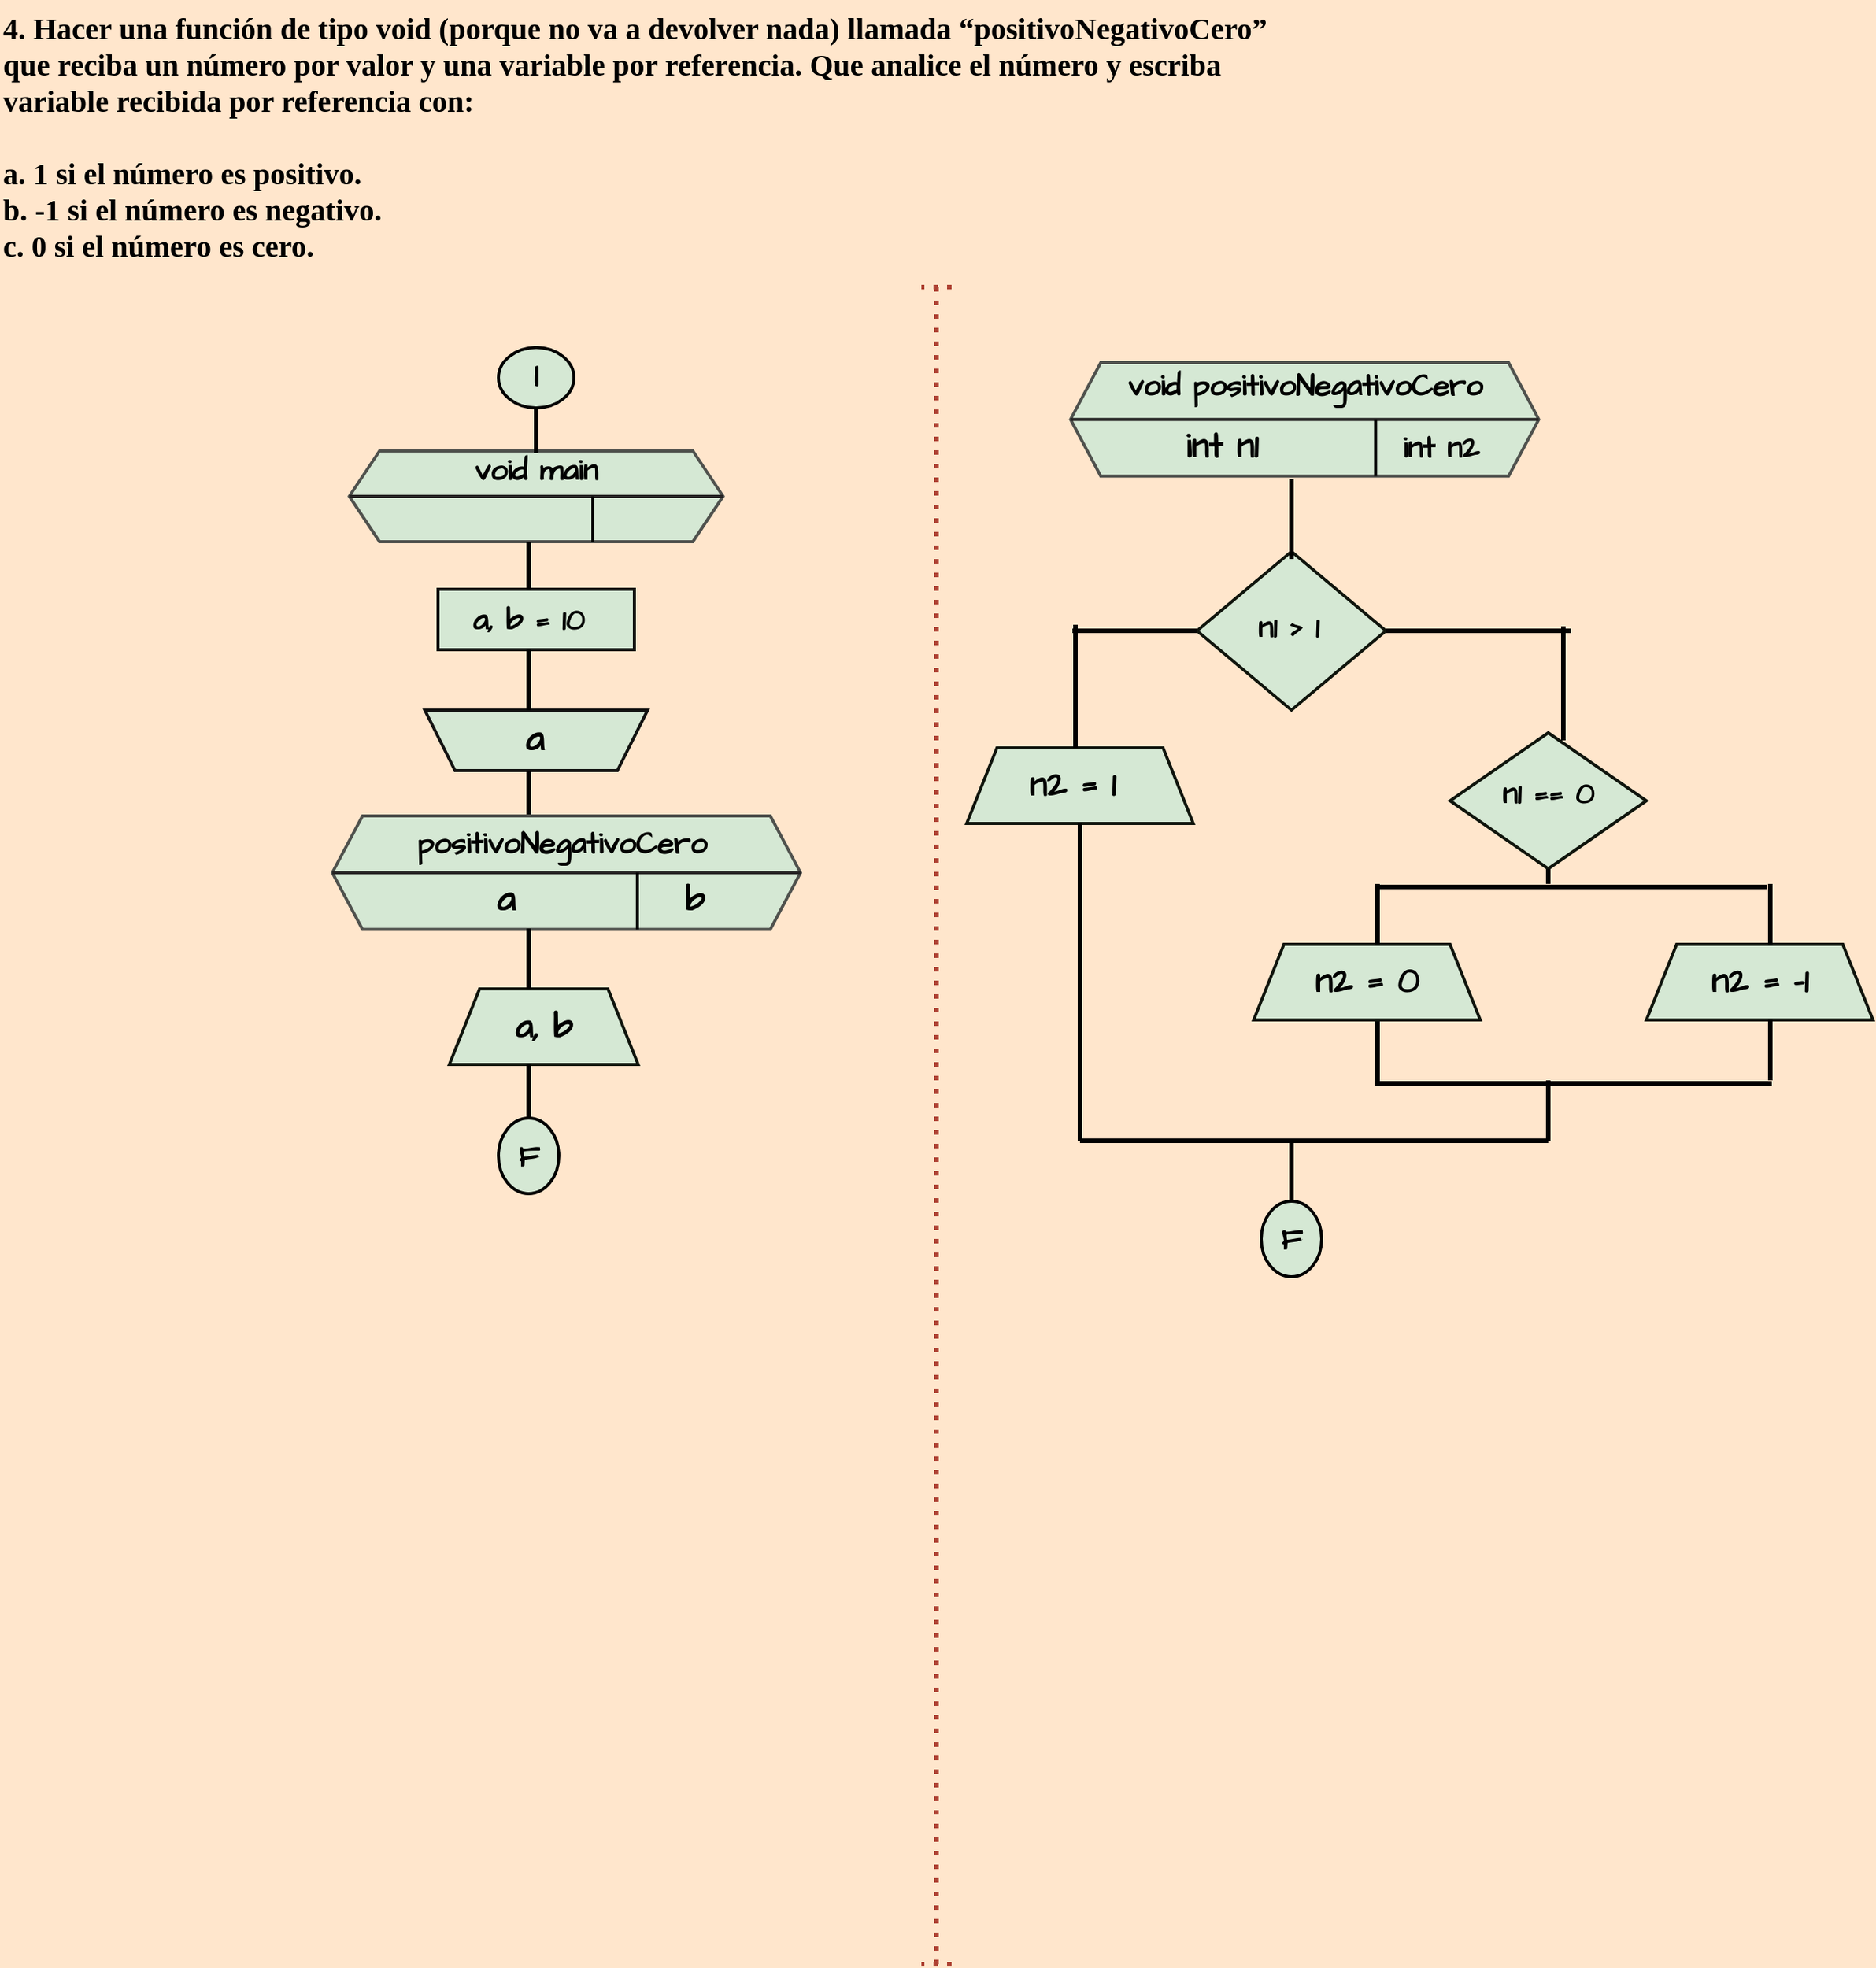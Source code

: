 <mxfile version="23.0.2" type="device">
  <diagram name="Página-1" id="hTAZJod6gD0zeuS_47gb">
    <mxGraphModel dx="2231" dy="814" grid="1" gridSize="10" guides="1" tooltips="1" connect="1" arrows="1" fold="1" page="1" pageScale="1" pageWidth="827" pageHeight="1169" background="#FFE6CC" math="0" shadow="0">
      <root>
        <mxCell id="0" />
        <mxCell id="1" parent="0" />
        <mxCell id="Xx0PAyjNFP5IWGpz7QTX-1" value="4. Hacer una función de tipo void (porque no va a devolver nada) llamada “positivoNegativoCero” &#xa;que reciba un número por valor y una variable por referencia. Que analice el número y escriba &#xa;variable recibida por referencia con:&#xa;&#xa;a. 1 si el número es positivo.&#xa;b. -1 si el número es negativo.&#xa;c. 0 si el número es cero." style="text;whiteSpace=wrap;html=1;fontSize=20;fontFamily=Comic Sans MS;fontStyle=1;fontColor=#000000;" parent="1" vertex="1">
          <mxGeometry x="-20" y="20" width="970" height="190" as="geometry" />
        </mxCell>
        <mxCell id="aS_hNzy2sCoI3CQcylic-1" value="" style="shape=crossbar;whiteSpace=wrap;html=1;rounded=1;direction=south;hachureGap=4;fontFamily=Architects Daughter;fontSource=https%3A%2F%2Ffonts.googleapis.com%2Fcss%3Ffamily%3DArchitects%2BDaughter;fontSize=20;dashed=1;dashPattern=1 2;strokeColor=#ae4132;strokeWidth=3;fillColor=#fad9d5;" parent="1" vertex="1">
          <mxGeometry x="590" y="210" width="20" height="1110" as="geometry" />
        </mxCell>
        <mxCell id="KDF5BMpV5rd6oGr7RErc-156" value="" style="group;aspect=fixed;" vertex="1" connectable="0" parent="1">
          <mxGeometry x="200" y="250" width="310" height="560" as="geometry" />
        </mxCell>
        <mxCell id="KDF5BMpV5rd6oGr7RErc-9" value="" style="strokeWidth=2;html=1;shape=mxgraph.flowchart.start_2;whiteSpace=wrap;rounded=0;labelBackgroundColor=none;strokeColor=#000000;align=center;verticalAlign=middle;fontFamily=Helvetica;fontSize=12;fontColor=default;fillColor=#d5e8d4;" vertex="1" parent="KDF5BMpV5rd6oGr7RErc-156">
          <mxGeometry x="110" width="50" height="40" as="geometry" />
        </mxCell>
        <mxCell id="KDF5BMpV5rd6oGr7RErc-10" value="" style="group;aspect=fixed;" vertex="1" connectable="0" parent="KDF5BMpV5rd6oGr7RErc-156">
          <mxGeometry x="11.25" y="68.49" width="247.5" height="60" as="geometry" />
        </mxCell>
        <mxCell id="KDF5BMpV5rd6oGr7RErc-11" value="" style="shape=hexagon;perimeter=hexagonPerimeter2;whiteSpace=wrap;html=1;fixedSize=1;rounded=0;labelBackgroundColor=none;strokeColor=#4f514d;strokeWidth=2;align=center;verticalAlign=middle;fontFamily=Helvetica;fontSize=12;fillColor=#d5e8d4;aspect=fixed;" vertex="1" parent="KDF5BMpV5rd6oGr7RErc-10">
          <mxGeometry width="247.495" height="59.999" as="geometry" />
        </mxCell>
        <mxCell id="KDF5BMpV5rd6oGr7RErc-12" value="" style="line;strokeWidth=2;html=1;rounded=0;labelBackgroundColor=none;align=center;verticalAlign=middle;fontFamily=Helvetica;fontSize=12;strokeColor=#252323;aspect=fixed;" vertex="1" parent="KDF5BMpV5rd6oGr7RErc-10">
          <mxGeometry y="22.5" width="247.495" height="15.0" as="geometry" />
        </mxCell>
        <mxCell id="KDF5BMpV5rd6oGr7RErc-13" value="" style="line;strokeWidth=2;direction=south;html=1;rounded=0;labelBackgroundColor=none;strokeColor=#000000;align=center;verticalAlign=middle;fontFamily=Helvetica;fontSize=12;fontColor=default;fillColor=#d5e8d4;aspect=fixed;" vertex="1" parent="KDF5BMpV5rd6oGr7RErc-10">
          <mxGeometry x="157.5" y="30.0" width="7.5" height="29.999" as="geometry" />
        </mxCell>
        <mxCell id="KDF5BMpV5rd6oGr7RErc-19" value="void main" style="text;strokeColor=none;align=center;fillColor=none;html=1;verticalAlign=middle;whiteSpace=wrap;rounded=0;fontSize=20;fontFamily=Architects Daughter;fontStyle=1;fontColor=#000000;" vertex="1" parent="KDF5BMpV5rd6oGr7RErc-10">
          <mxGeometry x="33.75" y="-12.5" width="180" height="50" as="geometry" />
        </mxCell>
        <mxCell id="KDF5BMpV5rd6oGr7RErc-14" value="I" style="text;strokeColor=none;align=center;fillColor=none;html=1;verticalAlign=middle;whiteSpace=wrap;rounded=0;fontSize=22;fontFamily=Architects Daughter;fontStyle=1;fontColor=#000000;" vertex="1" parent="KDF5BMpV5rd6oGr7RErc-156">
          <mxGeometry x="105" y="5" width="60" height="30" as="geometry" />
        </mxCell>
        <mxCell id="KDF5BMpV5rd6oGr7RErc-133" value="" style="group;aspect=fixed;" vertex="1" connectable="0" parent="KDF5BMpV5rd6oGr7RErc-156">
          <mxGeometry x="61.25" y="240" width="147.5" height="185" as="geometry" />
        </mxCell>
        <mxCell id="KDF5BMpV5rd6oGr7RErc-139" value="" style="group;aspect=fixed;" vertex="1" connectable="0" parent="KDF5BMpV5rd6oGr7RErc-133">
          <mxGeometry width="147.5" height="110" as="geometry" />
        </mxCell>
        <mxCell id="KDF5BMpV5rd6oGr7RErc-20" value="" style="shape=trapezoid;perimeter=trapezoidPerimeter;whiteSpace=wrap;html=1;fixedSize=1;rounded=0;labelBackgroundColor=none;strokeColor=#121211;strokeWidth=2;align=center;verticalAlign=middle;fontFamily=Helvetica;fontSize=12;fontColor=default;fillColor=#d5e8d4;direction=west;container=1;" vertex="1" parent="KDF5BMpV5rd6oGr7RErc-139">
          <mxGeometry width="147.5" height="40" as="geometry">
            <mxRectangle x="-1020" y="-650" width="50" height="40" as="alternateBounds" />
          </mxGeometry>
        </mxCell>
        <mxCell id="KDF5BMpV5rd6oGr7RErc-24" value="a" style="text;strokeColor=none;align=center;fillColor=none;html=1;verticalAlign=middle;whiteSpace=wrap;rounded=0;fontSize=24;fontFamily=Architects Daughter;fontStyle=1;fontColor=#000000;" vertex="1" parent="KDF5BMpV5rd6oGr7RErc-20">
          <mxGeometry x="42.5" y="5" width="60" height="30" as="geometry" />
        </mxCell>
        <mxCell id="KDF5BMpV5rd6oGr7RErc-160" value="" style="line;strokeWidth=3;direction=south;html=1;hachureGap=4;fontFamily=Architects Daughter;fontSource=https://fonts.googleapis.com/css?family=Architects+Daughter;fontSize=20;strokeColor=#000000;" vertex="1" parent="KDF5BMpV5rd6oGr7RErc-139">
          <mxGeometry x="63.75" y="40" width="10" height="30" as="geometry" />
        </mxCell>
        <mxCell id="KDF5BMpV5rd6oGr7RErc-142" value="" style="rounded=0;whiteSpace=wrap;html=1;labelBackgroundColor=none;strokeColor=#0f100e;strokeWidth=2;align=center;verticalAlign=middle;fontFamily=Helvetica;fontSize=12;fontColor=default;fillColor=#d5e8d4;" vertex="1" parent="KDF5BMpV5rd6oGr7RErc-156">
          <mxGeometry x="70" y="160" width="130" height="40" as="geometry" />
        </mxCell>
        <mxCell id="KDF5BMpV5rd6oGr7RErc-143" value="&lt;b&gt;&lt;font color=&quot;#000000&quot;&gt;a, b = 10&lt;/font&gt;&lt;/b&gt;" style="text;strokeColor=none;align=center;fillColor=none;html=1;verticalAlign=middle;whiteSpace=wrap;rounded=0;fontSize=20;fontFamily=Architects Daughter;" vertex="1" parent="KDF5BMpV5rd6oGr7RErc-156">
          <mxGeometry x="80" y="165" width="100" height="30" as="geometry" />
        </mxCell>
        <mxCell id="KDF5BMpV5rd6oGr7RErc-152" value="" style="group;aspect=fixed;" vertex="1" connectable="0" parent="KDF5BMpV5rd6oGr7RErc-156">
          <mxGeometry y="310" width="310" height="250" as="geometry" />
        </mxCell>
        <mxCell id="KDF5BMpV5rd6oGr7RErc-131" value="" style="group;aspect=fixed;" vertex="1" connectable="0" parent="KDF5BMpV5rd6oGr7RErc-152">
          <mxGeometry x="100" y="200" width="60" height="50" as="geometry" />
        </mxCell>
        <mxCell id="KDF5BMpV5rd6oGr7RErc-129" value="" style="strokeWidth=2;html=1;shape=mxgraph.flowchart.start_2;whiteSpace=wrap;rounded=0;labelBackgroundColor=none;strokeColor=#000000;align=center;verticalAlign=middle;fontFamily=Helvetica;fontSize=12;fontColor=default;fillColor=#d5e8d4;" vertex="1" parent="KDF5BMpV5rd6oGr7RErc-131">
          <mxGeometry x="10" width="40" height="50" as="geometry" />
        </mxCell>
        <mxCell id="KDF5BMpV5rd6oGr7RErc-130" value="&lt;b&gt;&lt;font color=&quot;#000000&quot;&gt;F&lt;/font&gt;&lt;/b&gt;" style="text;strokeColor=none;align=center;fillColor=none;html=1;verticalAlign=middle;whiteSpace=wrap;rounded=0;fontSize=20;fontFamily=Architects Daughter;" vertex="1" parent="KDF5BMpV5rd6oGr7RErc-131">
          <mxGeometry y="10" width="60" height="30" as="geometry" />
        </mxCell>
        <mxCell id="KDF5BMpV5rd6oGr7RErc-132" style="edgeStyle=orthogonalEdgeStyle;rounded=0;sketch=1;hachureGap=4;jiggle=2;curveFitting=1;orthogonalLoop=1;jettySize=auto;html=1;exitX=0.5;exitY=1;exitDx=0;exitDy=0;fontFamily=Architects Daughter;fontSource=https%3A%2F%2Ffonts.googleapis.com%2Fcss%3Ffamily%3DArchitects%2BDaughter;fontSize=16;" edge="1" parent="KDF5BMpV5rd6oGr7RErc-131" source="KDF5BMpV5rd6oGr7RErc-130" target="KDF5BMpV5rd6oGr7RErc-130">
          <mxGeometry relative="1" as="geometry" />
        </mxCell>
        <mxCell id="KDF5BMpV5rd6oGr7RErc-141" style="edgeStyle=orthogonalEdgeStyle;rounded=0;sketch=1;hachureGap=4;jiggle=2;curveFitting=1;orthogonalLoop=1;jettySize=auto;html=1;exitX=0.5;exitY=1;exitDx=0;exitDy=0;fontFamily=Architects Daughter;fontSource=https%3A%2F%2Ffonts.googleapis.com%2Fcss%3Ffamily%3DArchitects%2BDaughter;fontSize=16;" edge="1" parent="KDF5BMpV5rd6oGr7RErc-131" source="KDF5BMpV5rd6oGr7RErc-130" target="KDF5BMpV5rd6oGr7RErc-130">
          <mxGeometry relative="1" as="geometry" />
        </mxCell>
        <mxCell id="KDF5BMpV5rd6oGr7RErc-144" value="" style="group;aspect=fixed;" vertex="1" connectable="0" parent="KDF5BMpV5rd6oGr7RErc-152">
          <mxGeometry width="310" height="81.36" as="geometry" />
        </mxCell>
        <mxCell id="KDF5BMpV5rd6oGr7RErc-145" value="" style="shape=hexagon;perimeter=hexagonPerimeter2;whiteSpace=wrap;html=1;fixedSize=1;rounded=0;labelBackgroundColor=none;strokeColor=#4f514d;strokeWidth=2;align=center;verticalAlign=middle;fontFamily=Helvetica;fontSize=12;fillColor=#d5e8d4;aspect=fixed;" vertex="1" parent="KDF5BMpV5rd6oGr7RErc-144">
          <mxGeometry width="309.994" height="75.15" as="geometry" />
        </mxCell>
        <mxCell id="KDF5BMpV5rd6oGr7RErc-146" value="" style="line;strokeWidth=2;html=1;rounded=0;labelBackgroundColor=none;align=center;verticalAlign=middle;fontFamily=Helvetica;fontSize=12;strokeColor=#252323;aspect=fixed;" vertex="1" parent="KDF5BMpV5rd6oGr7RErc-144">
          <mxGeometry y="28.181" width="309.994" height="18.788" as="geometry" />
        </mxCell>
        <mxCell id="KDF5BMpV5rd6oGr7RErc-147" value="" style="line;strokeWidth=2;direction=south;html=1;rounded=0;labelBackgroundColor=none;strokeColor=#000000;align=center;verticalAlign=middle;fontFamily=Helvetica;fontSize=12;fontColor=default;fillColor=#d5e8d4;aspect=fixed;" vertex="1" parent="KDF5BMpV5rd6oGr7RErc-144">
          <mxGeometry x="197.273" y="37.575" width="9.394" height="37.575" as="geometry" />
        </mxCell>
        <mxCell id="KDF5BMpV5rd6oGr7RErc-148" value="&lt;b&gt;&lt;font color=&quot;#000000&quot;&gt;&amp;nbsp; &amp;nbsp;positivoNegativoCero&lt;/font&gt;&lt;/b&gt;" style="text;whiteSpace=wrap;html=1;fontSize=20;fontFamily=Architects Daughter;" vertex="1" parent="KDF5BMpV5rd6oGr7RErc-144">
          <mxGeometry x="30" width="270" height="50" as="geometry" />
        </mxCell>
        <mxCell id="KDF5BMpV5rd6oGr7RErc-149" value="&lt;font color=&quot;#000000&quot; style=&quot;font-size: 23px;&quot;&gt;&lt;b&gt;b&lt;/b&gt;&lt;/font&gt;" style="text;strokeColor=none;align=center;fillColor=none;html=1;verticalAlign=middle;whiteSpace=wrap;rounded=0;fontSize=20;fontFamily=Architects Daughter;" vertex="1" parent="KDF5BMpV5rd6oGr7RErc-144">
          <mxGeometry x="210" y="41.36" width="60" height="30" as="geometry" />
        </mxCell>
        <mxCell id="KDF5BMpV5rd6oGr7RErc-155" value="a" style="text;strokeColor=none;align=center;fillColor=none;html=1;verticalAlign=middle;whiteSpace=wrap;rounded=0;fontSize=24;fontFamily=Architects Daughter;fontStyle=1;fontColor=#000000;" vertex="1" parent="KDF5BMpV5rd6oGr7RErc-144">
          <mxGeometry x="70" y="31.36" width="90" height="50" as="geometry" />
        </mxCell>
        <mxCell id="KDF5BMpV5rd6oGr7RErc-150" value="" style="shape=trapezoid;perimeter=trapezoidPerimeter;whiteSpace=wrap;html=1;fixedSize=1;rounded=0;labelBackgroundColor=none;strokeColor=#0F140C;strokeWidth=2;align=center;verticalAlign=middle;fontFamily=Helvetica;fontSize=12;fontColor=default;fillColor=#d5e8d4;" vertex="1" parent="KDF5BMpV5rd6oGr7RErc-152">
          <mxGeometry x="77.5" y="114.5" width="125" height="50" as="geometry" />
        </mxCell>
        <mxCell id="KDF5BMpV5rd6oGr7RErc-151" value="&lt;font color=&quot;#000000&quot; style=&quot;font-size: 23px;&quot;&gt;&lt;b&gt;a, b&lt;/b&gt;&lt;/font&gt;" style="text;strokeColor=none;align=center;fillColor=none;html=1;verticalAlign=middle;whiteSpace=wrap;rounded=0;fontSize=20;fontFamily=Architects Daughter;" vertex="1" parent="KDF5BMpV5rd6oGr7RErc-152">
          <mxGeometry x="110" y="124.5" width="60" height="30" as="geometry" />
        </mxCell>
        <mxCell id="KDF5BMpV5rd6oGr7RErc-161" value="" style="line;strokeWidth=3;direction=south;html=1;hachureGap=4;fontFamily=Architects Daughter;fontSource=https://fonts.googleapis.com/css?family=Architects+Daughter;fontSize=20;strokeColor=#000000;" vertex="1" parent="KDF5BMpV5rd6oGr7RErc-152">
          <mxGeometry x="25" y="74.5" width="210" height="40" as="geometry" />
        </mxCell>
        <mxCell id="KDF5BMpV5rd6oGr7RErc-162" value="" style="line;strokeWidth=3;direction=south;html=1;hachureGap=4;fontFamily=Architects Daughter;fontSource=https://fonts.googleapis.com/css?family=Architects+Daughter;fontSize=20;strokeColor=#000000;" vertex="1" parent="KDF5BMpV5rd6oGr7RErc-152">
          <mxGeometry x="125" y="164.5" width="10" height="35.5" as="geometry" />
        </mxCell>
        <mxCell id="KDF5BMpV5rd6oGr7RErc-157" value="" style="line;strokeWidth=3;direction=south;html=1;hachureGap=4;fontFamily=Architects Daughter;fontSource=https%3A%2F%2Ffonts.googleapis.com%2Fcss%3Ffamily%3DArchitects%2BDaughter;fontSize=20;strokeColor=#000000;" vertex="1" parent="KDF5BMpV5rd6oGr7RErc-156">
          <mxGeometry x="130" y="40" width="10" height="30" as="geometry" />
        </mxCell>
        <mxCell id="KDF5BMpV5rd6oGr7RErc-158" value="" style="line;strokeWidth=3;direction=south;html=1;hachureGap=4;fontFamily=Architects Daughter;fontSource=https://fonts.googleapis.com/css?family=Architects+Daughter;fontSize=20;strokeColor=#000000;" vertex="1" parent="KDF5BMpV5rd6oGr7RErc-156">
          <mxGeometry x="125" y="128.49" width="10" height="31.51" as="geometry" />
        </mxCell>
        <mxCell id="KDF5BMpV5rd6oGr7RErc-159" value="" style="line;strokeWidth=3;direction=south;html=1;hachureGap=4;fontFamily=Architects Daughter;fontSource=https://fonts.googleapis.com/css?family=Architects+Daughter;fontSize=20;strokeColor=#000000;" vertex="1" parent="KDF5BMpV5rd6oGr7RErc-156">
          <mxGeometry x="125" y="200" width="10" height="40" as="geometry" />
        </mxCell>
        <mxCell id="KDF5BMpV5rd6oGr7RErc-180" value="" style="group;aspect=fixed;" vertex="1" connectable="0" parent="1">
          <mxGeometry x="620" y="260" width="600" height="625" as="geometry" />
        </mxCell>
        <mxCell id="KDF5BMpV5rd6oGr7RErc-154" value="" style="group;aspect=fixed;" vertex="1" connectable="0" parent="KDF5BMpV5rd6oGr7RErc-180">
          <mxGeometry width="600" height="625" as="geometry" />
        </mxCell>
        <mxCell id="KDF5BMpV5rd6oGr7RErc-1" value="" style="group;aspect=fixed;" vertex="1" connectable="0" parent="KDF5BMpV5rd6oGr7RErc-154">
          <mxGeometry x="68.75" width="325" height="76.97" as="geometry" />
        </mxCell>
        <mxCell id="KDF5BMpV5rd6oGr7RErc-2" value="" style="shape=hexagon;perimeter=hexagonPerimeter2;whiteSpace=wrap;html=1;fixedSize=1;rounded=0;labelBackgroundColor=none;strokeColor=#4f514d;strokeWidth=2;align=center;verticalAlign=middle;fontFamily=Helvetica;fontSize=12;fillColor=#d5e8d4;aspect=fixed;" vertex="1" parent="KDF5BMpV5rd6oGr7RErc-1">
          <mxGeometry width="309.994" height="75.15" as="geometry" />
        </mxCell>
        <mxCell id="KDF5BMpV5rd6oGr7RErc-3" value="" style="line;strokeWidth=2;html=1;rounded=0;labelBackgroundColor=none;align=center;verticalAlign=middle;fontFamily=Helvetica;fontSize=12;strokeColor=#252323;aspect=fixed;" vertex="1" parent="KDF5BMpV5rd6oGr7RErc-1">
          <mxGeometry y="28.181" width="309.994" height="18.788" as="geometry" />
        </mxCell>
        <mxCell id="KDF5BMpV5rd6oGr7RErc-4" value="" style="line;strokeWidth=2;direction=south;html=1;rounded=0;labelBackgroundColor=none;strokeColor=#000000;align=center;verticalAlign=middle;fontFamily=Helvetica;fontSize=12;fontColor=default;fillColor=#d5e8d4;aspect=fixed;" vertex="1" parent="KDF5BMpV5rd6oGr7RErc-1">
          <mxGeometry x="197.273" y="37.575" width="9.394" height="37.575" as="geometry" />
        </mxCell>
        <mxCell id="KDF5BMpV5rd6oGr7RErc-6" value="void positivoNegativoCero" style="text;strokeColor=none;align=center;fillColor=none;html=1;verticalAlign=middle;whiteSpace=wrap;rounded=0;fontSize=20;fontFamily=Architects Daughter;fontStyle=1;fontColor=#000000;" vertex="1" parent="KDF5BMpV5rd6oGr7RErc-1">
          <mxGeometry x="-15" width="340" height="30" as="geometry" />
        </mxCell>
        <mxCell id="KDF5BMpV5rd6oGr7RErc-7" value="int n1" style="text;strokeColor=none;align=center;fillColor=none;html=1;verticalAlign=middle;whiteSpace=wrap;rounded=0;fontSize=23;fontFamily=Architects Daughter;fontStyle=1;fontColor=#000000;" vertex="1" parent="KDF5BMpV5rd6oGr7RErc-1">
          <mxGeometry x="70" y="41.36" width="60" height="30" as="geometry" />
        </mxCell>
        <mxCell id="KDF5BMpV5rd6oGr7RErc-8" value="int n2" style="text;strokeColor=none;align=center;fillColor=none;html=1;verticalAlign=middle;whiteSpace=wrap;rounded=0;fontSize=20;fontFamily=Architects Daughter;fontStyle=1;fontColor=#050505;" vertex="1" parent="KDF5BMpV5rd6oGr7RErc-1">
          <mxGeometry x="179.99" y="41.36" width="130" height="30" as="geometry" />
        </mxCell>
        <mxCell id="KDF5BMpV5rd6oGr7RErc-153" value="" style="group;aspect=fixed;" vertex="1" connectable="0" parent="KDF5BMpV5rd6oGr7RErc-154">
          <mxGeometry y="125" width="600" height="500" as="geometry" />
        </mxCell>
        <mxCell id="KDF5BMpV5rd6oGr7RErc-134" value="" style="group;aspect=fixed;" vertex="1" connectable="0" parent="KDF5BMpV5rd6oGr7RErc-153">
          <mxGeometry width="600" height="390" as="geometry" />
        </mxCell>
        <mxCell id="KDF5BMpV5rd6oGr7RErc-115" value="" style="group;aspect=fixed;" vertex="1" connectable="0" parent="KDF5BMpV5rd6oGr7RErc-134">
          <mxGeometry x="320" y="120" width="130" height="90" as="geometry" />
        </mxCell>
        <mxCell id="KDF5BMpV5rd6oGr7RErc-116" value="" style="rhombus;whiteSpace=wrap;html=1;rounded=0;labelBackgroundColor=none;strokeColor=#0F140C;strokeWidth=2;align=center;verticalAlign=middle;fontFamily=Helvetica;fontSize=12;fontColor=default;fillColor=#d5e8d4;aspect=fixed;" vertex="1" parent="KDF5BMpV5rd6oGr7RErc-115">
          <mxGeometry width="130" height="90" as="geometry" />
        </mxCell>
        <mxCell id="KDF5BMpV5rd6oGr7RErc-117" value="&lt;b&gt;&lt;font color=&quot;#000000&quot;&gt;n1 == 0&lt;/font&gt;&lt;/b&gt;" style="text;strokeColor=none;align=center;fillColor=none;html=1;verticalAlign=middle;whiteSpace=wrap;rounded=0;fontSize=20;fontFamily=Architects Daughter;aspect=fixed;" vertex="1" parent="KDF5BMpV5rd6oGr7RErc-115">
          <mxGeometry x="20" y="10" width="90" height="60" as="geometry" />
        </mxCell>
        <mxCell id="KDF5BMpV5rd6oGr7RErc-118" value="" style="group;aspect=fixed;" vertex="1" connectable="0" parent="KDF5BMpV5rd6oGr7RErc-134">
          <mxGeometry x="152.5" width="125" height="105" as="geometry" />
        </mxCell>
        <mxCell id="KDF5BMpV5rd6oGr7RErc-119" value="" style="rhombus;whiteSpace=wrap;html=1;rounded=0;labelBackgroundColor=none;strokeColor=#0F140C;strokeWidth=2;align=center;verticalAlign=middle;fontFamily=Helvetica;fontSize=12;fontColor=default;fillColor=#d5e8d4;aspect=fixed;" vertex="1" parent="KDF5BMpV5rd6oGr7RErc-118">
          <mxGeometry width="125" height="105" as="geometry" />
        </mxCell>
        <mxCell id="KDF5BMpV5rd6oGr7RErc-120" value="n1 &amp;gt; 1" style="text;strokeColor=none;align=center;fillColor=none;html=1;verticalAlign=middle;whiteSpace=wrap;rounded=0;fontSize=20;fontFamily=Architects Daughter;fontStyle=1;fontColor=#000000;aspect=fixed;" vertex="1" parent="KDF5BMpV5rd6oGr7RErc-118">
          <mxGeometry y="25" width="120" height="50" as="geometry" />
        </mxCell>
        <mxCell id="KDF5BMpV5rd6oGr7RErc-126" value="" style="group;aspect=fixed;" vertex="1" connectable="0" parent="KDF5BMpV5rd6oGr7RErc-134">
          <mxGeometry y="130" width="150" height="50" as="geometry" />
        </mxCell>
        <mxCell id="KDF5BMpV5rd6oGr7RErc-114" value="" style="shape=trapezoid;perimeter=trapezoidPerimeter;whiteSpace=wrap;html=1;fixedSize=1;rounded=0;labelBackgroundColor=none;strokeColor=#0F140C;strokeWidth=2;align=center;verticalAlign=middle;fontFamily=Helvetica;fontSize=12;fontColor=default;fillColor=#d5e8d4;aspect=fixed;" vertex="1" parent="KDF5BMpV5rd6oGr7RErc-126">
          <mxGeometry width="150" height="50" as="geometry" />
        </mxCell>
        <mxCell id="KDF5BMpV5rd6oGr7RErc-123" value="n2 = 1" style="text;strokeColor=none;align=center;fillColor=none;html=1;verticalAlign=middle;whiteSpace=wrap;rounded=0;fontSize=23;fontFamily=Architects Daughter;fontStyle=1;fontColor=#000000;aspect=fixed;" vertex="1" parent="KDF5BMpV5rd6oGr7RErc-126">
          <mxGeometry x="20" width="100" height="50" as="geometry" />
        </mxCell>
        <mxCell id="KDF5BMpV5rd6oGr7RErc-127" value="" style="group;aspect=fixed;" vertex="1" connectable="0" parent="KDF5BMpV5rd6oGr7RErc-134">
          <mxGeometry x="190" y="260" width="150" height="50" as="geometry" />
        </mxCell>
        <mxCell id="KDF5BMpV5rd6oGr7RErc-113" value="" style="shape=trapezoid;perimeter=trapezoidPerimeter;whiteSpace=wrap;html=1;fixedSize=1;rounded=0;labelBackgroundColor=none;strokeColor=#0F140C;strokeWidth=2;align=center;verticalAlign=middle;fontFamily=Helvetica;fontSize=12;fontColor=default;fillColor=#d5e8d4;aspect=fixed;" vertex="1" parent="KDF5BMpV5rd6oGr7RErc-127">
          <mxGeometry width="150" height="50" as="geometry" />
        </mxCell>
        <mxCell id="KDF5BMpV5rd6oGr7RErc-124" value="n2 = 0" style="text;strokeColor=none;align=center;fillColor=none;html=1;verticalAlign=middle;whiteSpace=wrap;rounded=0;fontSize=23;fontFamily=Architects Daughter;fontStyle=1;fontColor=#000000;aspect=fixed;" vertex="1" parent="KDF5BMpV5rd6oGr7RErc-127">
          <mxGeometry x="25" width="100" height="50" as="geometry" />
        </mxCell>
        <mxCell id="KDF5BMpV5rd6oGr7RErc-128" value="" style="group;aspect=fixed;" vertex="1" connectable="0" parent="KDF5BMpV5rd6oGr7RErc-134">
          <mxGeometry x="450" y="220" width="150" height="130" as="geometry" />
        </mxCell>
        <mxCell id="KDF5BMpV5rd6oGr7RErc-112" value="" style="shape=trapezoid;perimeter=trapezoidPerimeter;whiteSpace=wrap;html=1;fixedSize=1;rounded=0;labelBackgroundColor=none;strokeColor=#0F140C;strokeWidth=2;align=center;verticalAlign=middle;fontFamily=Helvetica;fontSize=12;fontColor=default;fillColor=#d5e8d4;aspect=fixed;" vertex="1" parent="KDF5BMpV5rd6oGr7RErc-128">
          <mxGeometry y="40" width="150" height="50" as="geometry" />
        </mxCell>
        <mxCell id="KDF5BMpV5rd6oGr7RErc-125" value="n2 = -1" style="text;strokeColor=none;align=center;fillColor=none;html=1;verticalAlign=middle;whiteSpace=wrap;rounded=0;fontSize=23;fontFamily=Architects Daughter;fontStyle=1;fontColor=#000000;aspect=fixed;" vertex="1" parent="KDF5BMpV5rd6oGr7RErc-128">
          <mxGeometry x="25" y="40" width="100" height="50" as="geometry" />
        </mxCell>
        <mxCell id="KDF5BMpV5rd6oGr7RErc-165" value="" style="line;strokeWidth=3;html=1;hachureGap=4;fontFamily=Architects Daughter;fontSource=https%3A%2F%2Ffonts.googleapis.com%2Fcss%3Ffamily%3DArchitects%2BDaughter;fontSize=20;strokeColor=#000000;" vertex="1" parent="KDF5BMpV5rd6oGr7RErc-134">
          <mxGeometry x="70" y="47.5" width="82.5" height="10" as="geometry" />
        </mxCell>
        <mxCell id="KDF5BMpV5rd6oGr7RErc-166" value="" style="line;strokeWidth=3;html=1;hachureGap=4;fontFamily=Architects Daughter;fontSource=https://fonts.googleapis.com/css?family=Architects+Daughter;fontSize=20;strokeColor=#000000;" vertex="1" parent="KDF5BMpV5rd6oGr7RErc-134">
          <mxGeometry x="277.5" y="47.5" width="122.5" height="10" as="geometry" />
        </mxCell>
        <mxCell id="KDF5BMpV5rd6oGr7RErc-169" value="" style="line;strokeWidth=3;direction=south;html=1;hachureGap=4;fontFamily=Architects Daughter;fontSource=https://fonts.googleapis.com/css?family=Architects+Daughter;fontSize=20;strokeColor=#000000;" vertex="1" parent="KDF5BMpV5rd6oGr7RErc-134">
          <mxGeometry x="70" y="180" width="10" height="210" as="geometry" />
        </mxCell>
        <mxCell id="KDF5BMpV5rd6oGr7RErc-170" value="" style="line;strokeWidth=3;direction=south;html=1;hachureGap=4;fontFamily=Architects Daughter;fontSource=https://fonts.googleapis.com/css?family=Architects+Daughter;fontSize=20;strokeColor=#000000;" vertex="1" parent="KDF5BMpV5rd6oGr7RErc-134">
          <mxGeometry x="380" y="210" width="10" height="10" as="geometry" />
        </mxCell>
        <mxCell id="KDF5BMpV5rd6oGr7RErc-171" value="" style="line;strokeWidth=3;direction=south;html=1;hachureGap=4;fontFamily=Architects Daughter;fontSource=https://fonts.googleapis.com/css?family=Architects+Daughter;fontSize=20;strokeColor=#000000;" vertex="1" parent="KDF5BMpV5rd6oGr7RErc-134">
          <mxGeometry x="380" y="350" width="10" height="40" as="geometry" />
        </mxCell>
        <mxCell id="KDF5BMpV5rd6oGr7RErc-178" value="" style="line;strokeWidth=3;direction=south;html=1;hachureGap=4;fontFamily=Architects Daughter;fontSource=https://fonts.googleapis.com/css?family=Architects+Daughter;fontSize=20;strokeColor=#000000;" vertex="1" parent="KDF5BMpV5rd6oGr7RErc-153">
          <mxGeometry x="210" y="390" width="10" height="40" as="geometry" />
        </mxCell>
        <mxCell id="KDF5BMpV5rd6oGr7RErc-136" value="" style="strokeWidth=2;html=1;shape=mxgraph.flowchart.start_2;whiteSpace=wrap;rounded=0;labelBackgroundColor=none;strokeColor=#000000;align=center;verticalAlign=middle;fontFamily=Helvetica;fontSize=12;fontColor=default;fillColor=#d5e8d4;container=0;" vertex="1" parent="KDF5BMpV5rd6oGr7RErc-153">
          <mxGeometry x="195" y="430" width="40" height="50" as="geometry" />
        </mxCell>
        <mxCell id="KDF5BMpV5rd6oGr7RErc-137" value="&lt;b&gt;&lt;font color=&quot;#000000&quot;&gt;F&lt;/font&gt;&lt;/b&gt;" style="text;strokeColor=none;align=center;fillColor=none;html=1;verticalAlign=middle;whiteSpace=wrap;rounded=0;fontSize=20;fontFamily=Architects Daughter;container=0;" vertex="1" parent="KDF5BMpV5rd6oGr7RErc-153">
          <mxGeometry x="185" y="440" width="60" height="30" as="geometry" />
        </mxCell>
        <mxCell id="KDF5BMpV5rd6oGr7RErc-138" style="edgeStyle=orthogonalEdgeStyle;rounded=0;sketch=1;hachureGap=4;jiggle=2;curveFitting=1;orthogonalLoop=1;jettySize=auto;html=1;exitX=0.5;exitY=1;exitDx=0;exitDy=0;fontFamily=Architects Daughter;fontSource=https://fonts.googleapis.com/css?family=Architects+Daughter;fontSize=16;" edge="1" parent="KDF5BMpV5rd6oGr7RErc-153" source="KDF5BMpV5rd6oGr7RErc-137" target="KDF5BMpV5rd6oGr7RErc-137">
          <mxGeometry relative="1" as="geometry" />
        </mxCell>
        <mxCell id="KDF5BMpV5rd6oGr7RErc-163" value="" style="line;strokeWidth=3;direction=south;html=1;hachureGap=4;fontFamily=Architects Daughter;fontSource=https://fonts.googleapis.com/css?family=Architects+Daughter;fontSize=20;strokeColor=#000000;" vertex="1" parent="KDF5BMpV5rd6oGr7RErc-154">
          <mxGeometry x="210" y="76.97" width="10" height="53.03" as="geometry" />
        </mxCell>
        <mxCell id="KDF5BMpV5rd6oGr7RErc-164" value="" style="line;strokeWidth=3;direction=south;html=1;hachureGap=4;fontFamily=Architects Daughter;fontSource=https://fonts.googleapis.com/css?family=Architects+Daughter;fontSize=20;strokeColor=#000000;" vertex="1" parent="KDF5BMpV5rd6oGr7RErc-180">
          <mxGeometry x="67" y="173.5" width="10" height="81.5" as="geometry" />
        </mxCell>
        <mxCell id="KDF5BMpV5rd6oGr7RErc-167" value="" style="line;strokeWidth=3;html=1;hachureGap=4;fontFamily=Architects Daughter;fontSource=https://fonts.googleapis.com/css?family=Architects+Daughter;fontSize=20;strokeColor=#000000;" vertex="1" parent="KDF5BMpV5rd6oGr7RErc-180">
          <mxGeometry x="270" y="342" width="260" height="10" as="geometry" />
        </mxCell>
        <mxCell id="KDF5BMpV5rd6oGr7RErc-168" value="" style="line;strokeWidth=3;direction=south;html=1;hachureGap=4;fontFamily=Architects Daughter;fontSource=https://fonts.googleapis.com/css?family=Architects+Daughter;fontSize=20;strokeColor=#000000;" vertex="1" parent="KDF5BMpV5rd6oGr7RErc-180">
          <mxGeometry x="390" y="174.5" width="10" height="75.5" as="geometry" />
        </mxCell>
        <mxCell id="KDF5BMpV5rd6oGr7RErc-172" value="" style="line;strokeWidth=3;html=1;hachureGap=4;fontFamily=Architects Daughter;fontSource=https://fonts.googleapis.com/css?family=Architects+Daughter;fontSize=20;strokeColor=#000000;" vertex="1" parent="KDF5BMpV5rd6oGr7RErc-180">
          <mxGeometry x="270" y="472" width="263" height="10" as="geometry" />
        </mxCell>
        <mxCell id="KDF5BMpV5rd6oGr7RErc-173" value="" style="line;strokeWidth=3;direction=south;html=1;hachureGap=4;fontFamily=Architects Daughter;fontSource=https://fonts.googleapis.com/css?family=Architects+Daughter;fontSize=20;strokeColor=#000000;" vertex="1" parent="KDF5BMpV5rd6oGr7RErc-180">
          <mxGeometry x="267" y="345" width="10" height="40" as="geometry" />
        </mxCell>
        <mxCell id="KDF5BMpV5rd6oGr7RErc-174" value="" style="line;strokeWidth=3;direction=south;html=1;hachureGap=4;fontFamily=Architects Daughter;fontSource=https://fonts.googleapis.com/css?family=Architects+Daughter;fontSize=20;strokeColor=#000000;" vertex="1" parent="KDF5BMpV5rd6oGr7RErc-180">
          <mxGeometry x="527" y="345" width="10" height="40" as="geometry" />
        </mxCell>
        <mxCell id="KDF5BMpV5rd6oGr7RErc-175" value="" style="line;strokeWidth=3;direction=south;html=1;hachureGap=4;fontFamily=Architects Daughter;fontSource=https://fonts.googleapis.com/css?family=Architects+Daughter;fontSize=20;strokeColor=#000000;" vertex="1" parent="KDF5BMpV5rd6oGr7RErc-180">
          <mxGeometry x="267" y="436" width="10" height="40" as="geometry" />
        </mxCell>
        <mxCell id="KDF5BMpV5rd6oGr7RErc-176" value="" style="line;strokeWidth=3;direction=south;html=1;hachureGap=4;fontFamily=Architects Daughter;fontSource=https://fonts.googleapis.com/css?family=Architects+Daughter;fontSize=20;strokeColor=#000000;" vertex="1" parent="KDF5BMpV5rd6oGr7RErc-180">
          <mxGeometry x="527" y="435" width="10" height="40" as="geometry" />
        </mxCell>
        <mxCell id="KDF5BMpV5rd6oGr7RErc-177" value="" style="line;strokeWidth=3;html=1;hachureGap=4;fontFamily=Architects Daughter;fontSource=https://fonts.googleapis.com/css?family=Architects+Daughter;fontSize=20;strokeColor=#000000;" vertex="1" parent="KDF5BMpV5rd6oGr7RErc-180">
          <mxGeometry x="75" y="510" width="310" height="10" as="geometry" />
        </mxCell>
      </root>
    </mxGraphModel>
  </diagram>
</mxfile>

